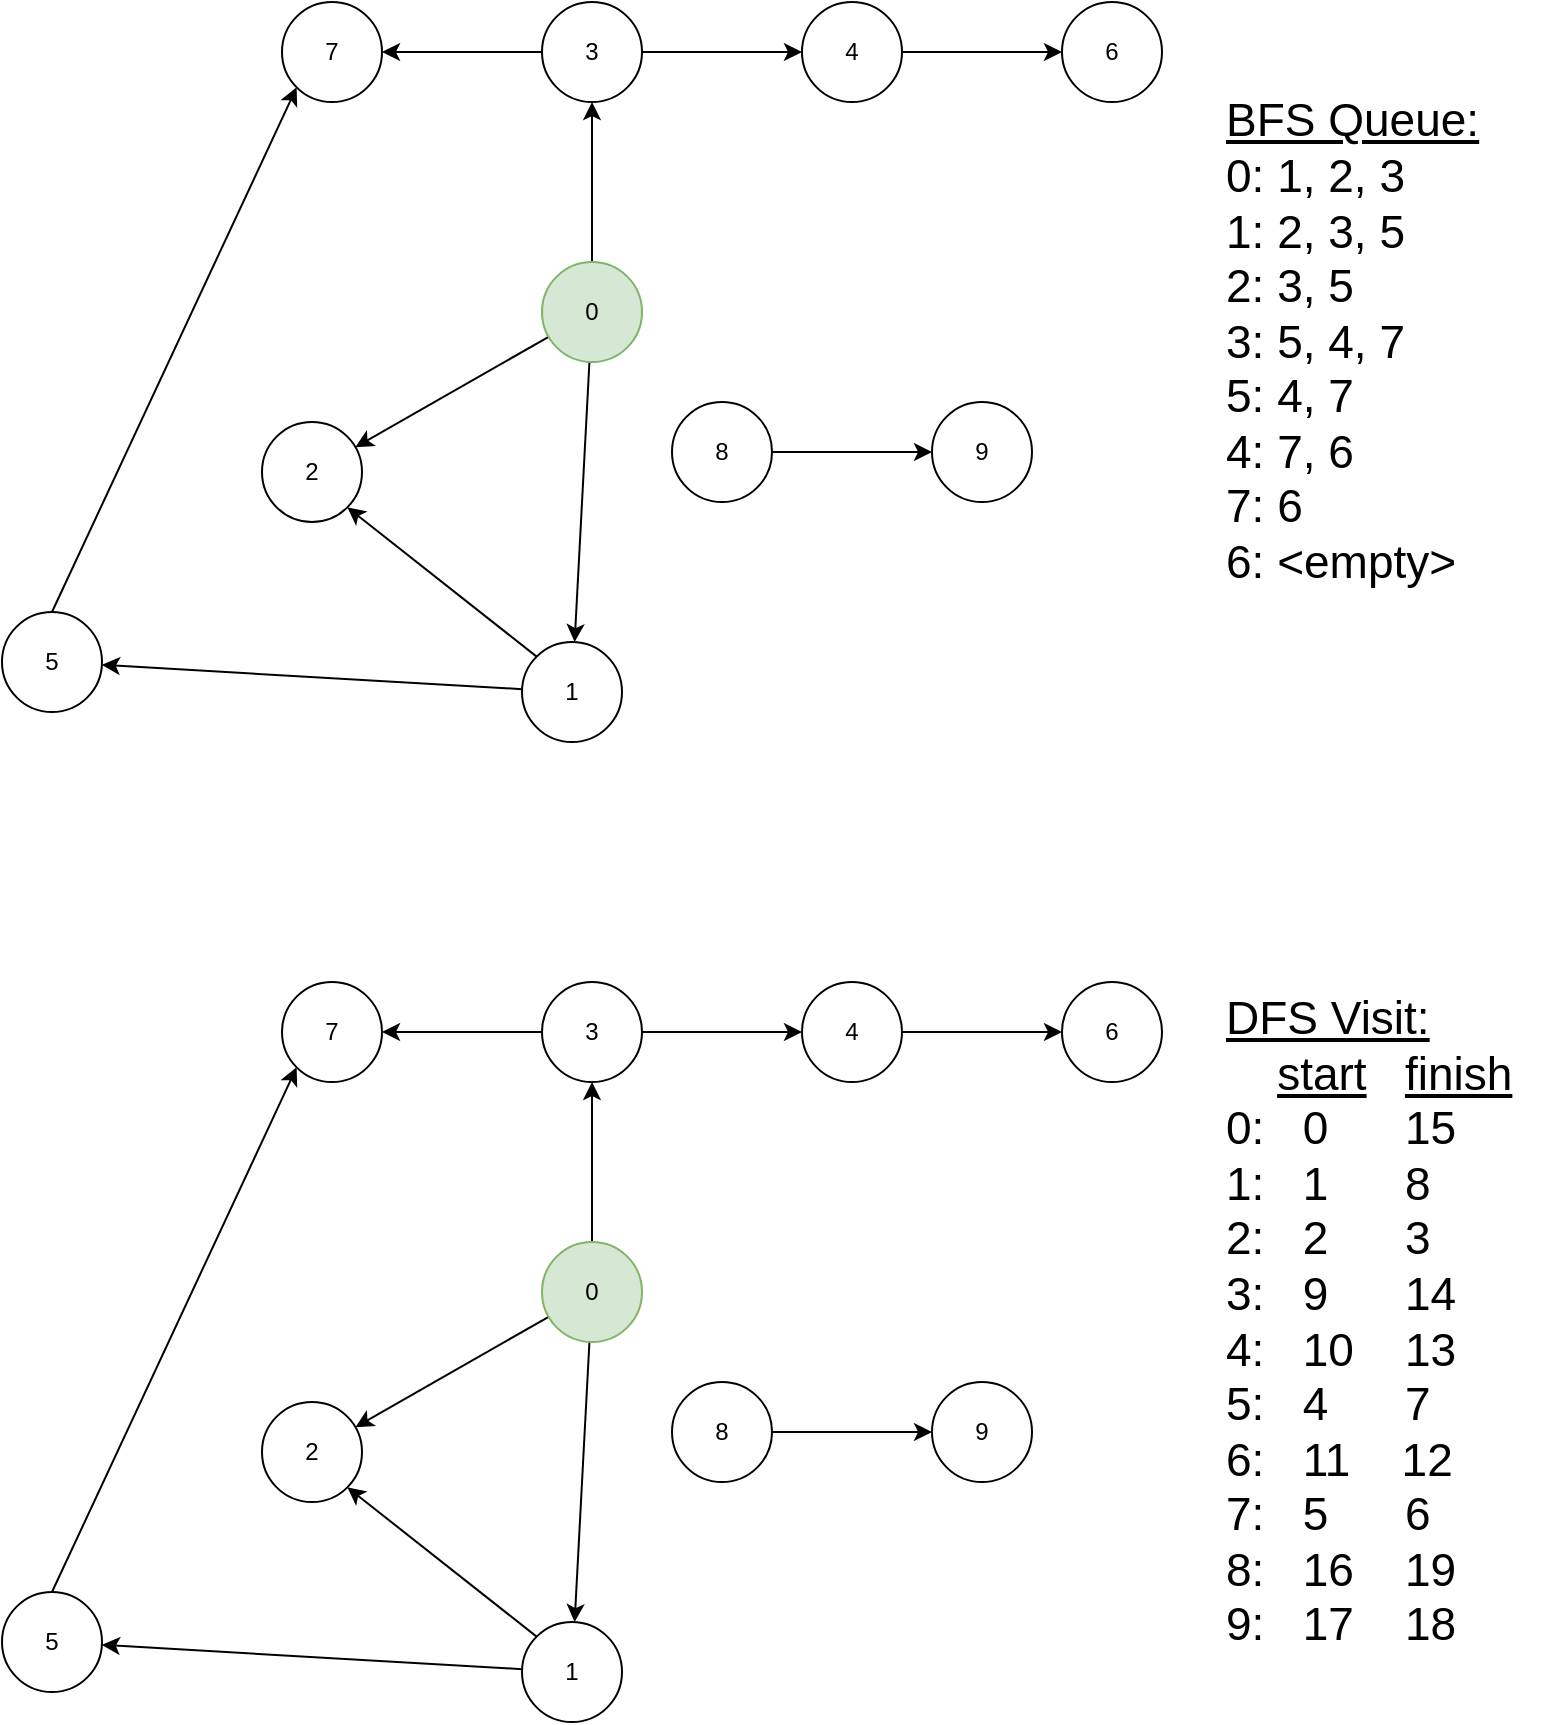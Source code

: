 <mxfile version="15.8.6" type="device"><diagram id="1mlEAxnNA9EbpvI_amhH" name="Page-1"><mxGraphModel dx="1666" dy="769" grid="1" gridSize="10" guides="1" tooltips="1" connect="1" arrows="1" fold="1" page="1" pageScale="1" pageWidth="850" pageHeight="1100" math="0" shadow="0"><root><mxCell id="0"/><mxCell id="1" parent="0"/><mxCell id="RRw02Ku1rMa1Azk66T4S-3" value="" style="rounded=0;orthogonalLoop=1;jettySize=auto;html=1;" edge="1" parent="1" source="RRw02Ku1rMa1Azk66T4S-1" target="RRw02Ku1rMa1Azk66T4S-2"><mxGeometry relative="1" as="geometry"/></mxCell><mxCell id="RRw02Ku1rMa1Azk66T4S-5" value="" style="rounded=0;orthogonalLoop=1;jettySize=auto;html=1;" edge="1" parent="1" source="RRw02Ku1rMa1Azk66T4S-1" target="RRw02Ku1rMa1Azk66T4S-4"><mxGeometry relative="1" as="geometry"/></mxCell><mxCell id="RRw02Ku1rMa1Azk66T4S-7" value="" style="edgeStyle=orthogonalEdgeStyle;rounded=0;orthogonalLoop=1;jettySize=auto;html=1;" edge="1" parent="1" source="RRw02Ku1rMa1Azk66T4S-1" target="RRw02Ku1rMa1Azk66T4S-6"><mxGeometry relative="1" as="geometry"/></mxCell><mxCell id="RRw02Ku1rMa1Azk66T4S-1" value="0" style="ellipse;whiteSpace=wrap;html=1;fillColor=#d5e8d4;strokeColor=#82b366;" vertex="1" parent="1"><mxGeometry x="300" y="360" width="50" height="50" as="geometry"/></mxCell><mxCell id="RRw02Ku1rMa1Azk66T4S-8" style="rounded=0;orthogonalLoop=1;jettySize=auto;html=1;exitX=0;exitY=0;exitDx=0;exitDy=0;entryX=1;entryY=1;entryDx=0;entryDy=0;" edge="1" parent="1" source="RRw02Ku1rMa1Azk66T4S-2" target="RRw02Ku1rMa1Azk66T4S-4"><mxGeometry relative="1" as="geometry"/></mxCell><mxCell id="RRw02Ku1rMa1Azk66T4S-10" value="" style="edgeStyle=none;rounded=0;orthogonalLoop=1;jettySize=auto;html=1;" edge="1" parent="1" source="RRw02Ku1rMa1Azk66T4S-2" target="RRw02Ku1rMa1Azk66T4S-9"><mxGeometry relative="1" as="geometry"/></mxCell><mxCell id="RRw02Ku1rMa1Azk66T4S-2" value="1" style="ellipse;whiteSpace=wrap;html=1;" vertex="1" parent="1"><mxGeometry x="290" y="550" width="50" height="50" as="geometry"/></mxCell><mxCell id="RRw02Ku1rMa1Azk66T4S-4" value="2" style="ellipse;whiteSpace=wrap;html=1;" vertex="1" parent="1"><mxGeometry x="160" y="440" width="50" height="50" as="geometry"/></mxCell><mxCell id="RRw02Ku1rMa1Azk66T4S-12" value="" style="edgeStyle=none;rounded=0;orthogonalLoop=1;jettySize=auto;html=1;" edge="1" parent="1" source="RRw02Ku1rMa1Azk66T4S-6" target="RRw02Ku1rMa1Azk66T4S-11"><mxGeometry relative="1" as="geometry"/></mxCell><mxCell id="RRw02Ku1rMa1Azk66T4S-14" value="" style="edgeStyle=none;rounded=0;orthogonalLoop=1;jettySize=auto;html=1;" edge="1" parent="1" source="RRw02Ku1rMa1Azk66T4S-6" target="RRw02Ku1rMa1Azk66T4S-13"><mxGeometry relative="1" as="geometry"/></mxCell><mxCell id="RRw02Ku1rMa1Azk66T4S-6" value="3" style="ellipse;whiteSpace=wrap;html=1;" vertex="1" parent="1"><mxGeometry x="300" y="230" width="50" height="50" as="geometry"/></mxCell><mxCell id="RRw02Ku1rMa1Azk66T4S-17" style="edgeStyle=none;rounded=0;orthogonalLoop=1;jettySize=auto;html=1;exitX=0.5;exitY=0;exitDx=0;exitDy=0;entryX=0;entryY=1;entryDx=0;entryDy=0;" edge="1" parent="1" source="RRw02Ku1rMa1Azk66T4S-9" target="RRw02Ku1rMa1Azk66T4S-13"><mxGeometry relative="1" as="geometry"/></mxCell><mxCell id="RRw02Ku1rMa1Azk66T4S-9" value="5" style="ellipse;whiteSpace=wrap;html=1;" vertex="1" parent="1"><mxGeometry x="30" y="535" width="50" height="50" as="geometry"/></mxCell><mxCell id="RRw02Ku1rMa1Azk66T4S-16" value="" style="edgeStyle=none;rounded=0;orthogonalLoop=1;jettySize=auto;html=1;" edge="1" parent="1" source="RRw02Ku1rMa1Azk66T4S-11" target="RRw02Ku1rMa1Azk66T4S-15"><mxGeometry relative="1" as="geometry"/></mxCell><mxCell id="RRw02Ku1rMa1Azk66T4S-11" value="4" style="ellipse;whiteSpace=wrap;html=1;" vertex="1" parent="1"><mxGeometry x="430" y="230" width="50" height="50" as="geometry"/></mxCell><mxCell id="RRw02Ku1rMa1Azk66T4S-13" value="7" style="ellipse;whiteSpace=wrap;html=1;" vertex="1" parent="1"><mxGeometry x="170" y="230" width="50" height="50" as="geometry"/></mxCell><mxCell id="RRw02Ku1rMa1Azk66T4S-15" value="6" style="ellipse;whiteSpace=wrap;html=1;" vertex="1" parent="1"><mxGeometry x="560" y="230" width="50" height="50" as="geometry"/></mxCell><mxCell id="RRw02Ku1rMa1Azk66T4S-20" value="" style="edgeStyle=none;rounded=0;orthogonalLoop=1;jettySize=auto;html=1;" edge="1" parent="1" source="RRw02Ku1rMa1Azk66T4S-18" target="RRw02Ku1rMa1Azk66T4S-19"><mxGeometry relative="1" as="geometry"/></mxCell><mxCell id="RRw02Ku1rMa1Azk66T4S-18" value="8" style="ellipse;whiteSpace=wrap;html=1;" vertex="1" parent="1"><mxGeometry x="365" y="430" width="50" height="50" as="geometry"/></mxCell><mxCell id="RRw02Ku1rMa1Azk66T4S-19" value="9" style="ellipse;whiteSpace=wrap;html=1;" vertex="1" parent="1"><mxGeometry x="495" y="430" width="50" height="50" as="geometry"/></mxCell><mxCell id="RRw02Ku1rMa1Azk66T4S-21" value="&lt;span style=&quot;font-size: 23px&quot;&gt;&lt;u&gt;BFS Queue:&lt;/u&gt;&lt;br&gt;0: 1, 2, 3&lt;br&gt;1: 2, 3, 5&lt;br&gt;2: 3, 5&lt;br&gt;&lt;div&gt;&lt;span&gt;3: 5, 4, 7&lt;/span&gt;&lt;/div&gt;5: 4, 7&lt;br&gt;4: 7, 6&lt;br&gt;7: 6&lt;br&gt;6: &amp;lt;empty&amp;gt;&lt;br&gt;&lt;/span&gt;" style="text;html=1;align=left;verticalAlign=middle;resizable=0;points=[];autosize=1;strokeColor=none;fillColor=none;fontSize=23;" vertex="1" parent="1"><mxGeometry x="640" y="270" width="140" height="260" as="geometry"/></mxCell><mxCell id="RRw02Ku1rMa1Azk66T4S-22" value="" style="rounded=0;orthogonalLoop=1;jettySize=auto;html=1;" edge="1" parent="1" source="RRw02Ku1rMa1Azk66T4S-25" target="RRw02Ku1rMa1Azk66T4S-28"><mxGeometry relative="1" as="geometry"/></mxCell><mxCell id="RRw02Ku1rMa1Azk66T4S-23" value="" style="rounded=0;orthogonalLoop=1;jettySize=auto;html=1;" edge="1" parent="1" source="RRw02Ku1rMa1Azk66T4S-25" target="RRw02Ku1rMa1Azk66T4S-29"><mxGeometry relative="1" as="geometry"/></mxCell><mxCell id="RRw02Ku1rMa1Azk66T4S-24" value="" style="edgeStyle=orthogonalEdgeStyle;rounded=0;orthogonalLoop=1;jettySize=auto;html=1;" edge="1" parent="1" source="RRw02Ku1rMa1Azk66T4S-25" target="RRw02Ku1rMa1Azk66T4S-32"><mxGeometry relative="1" as="geometry"/></mxCell><mxCell id="RRw02Ku1rMa1Azk66T4S-25" value="0" style="ellipse;whiteSpace=wrap;html=1;fillColor=#d5e8d4;strokeColor=#82b366;" vertex="1" parent="1"><mxGeometry x="300" y="850" width="50" height="50" as="geometry"/></mxCell><mxCell id="RRw02Ku1rMa1Azk66T4S-26" style="rounded=0;orthogonalLoop=1;jettySize=auto;html=1;exitX=0;exitY=0;exitDx=0;exitDy=0;entryX=1;entryY=1;entryDx=0;entryDy=0;" edge="1" parent="1" source="RRw02Ku1rMa1Azk66T4S-28" target="RRw02Ku1rMa1Azk66T4S-29"><mxGeometry relative="1" as="geometry"/></mxCell><mxCell id="RRw02Ku1rMa1Azk66T4S-27" value="" style="edgeStyle=none;rounded=0;orthogonalLoop=1;jettySize=auto;html=1;" edge="1" parent="1" source="RRw02Ku1rMa1Azk66T4S-28" target="RRw02Ku1rMa1Azk66T4S-34"><mxGeometry relative="1" as="geometry"/></mxCell><mxCell id="RRw02Ku1rMa1Azk66T4S-28" value="1" style="ellipse;whiteSpace=wrap;html=1;" vertex="1" parent="1"><mxGeometry x="290" y="1040" width="50" height="50" as="geometry"/></mxCell><mxCell id="RRw02Ku1rMa1Azk66T4S-29" value="2" style="ellipse;whiteSpace=wrap;html=1;" vertex="1" parent="1"><mxGeometry x="160" y="930" width="50" height="50" as="geometry"/></mxCell><mxCell id="RRw02Ku1rMa1Azk66T4S-30" value="" style="edgeStyle=none;rounded=0;orthogonalLoop=1;jettySize=auto;html=1;" edge="1" parent="1" source="RRw02Ku1rMa1Azk66T4S-32" target="RRw02Ku1rMa1Azk66T4S-36"><mxGeometry relative="1" as="geometry"/></mxCell><mxCell id="RRw02Ku1rMa1Azk66T4S-31" value="" style="edgeStyle=none;rounded=0;orthogonalLoop=1;jettySize=auto;html=1;" edge="1" parent="1" source="RRw02Ku1rMa1Azk66T4S-32" target="RRw02Ku1rMa1Azk66T4S-37"><mxGeometry relative="1" as="geometry"/></mxCell><mxCell id="RRw02Ku1rMa1Azk66T4S-32" value="3" style="ellipse;whiteSpace=wrap;html=1;" vertex="1" parent="1"><mxGeometry x="300" y="720" width="50" height="50" as="geometry"/></mxCell><mxCell id="RRw02Ku1rMa1Azk66T4S-33" style="edgeStyle=none;rounded=0;orthogonalLoop=1;jettySize=auto;html=1;exitX=0.5;exitY=0;exitDx=0;exitDy=0;entryX=0;entryY=1;entryDx=0;entryDy=0;" edge="1" parent="1" source="RRw02Ku1rMa1Azk66T4S-34" target="RRw02Ku1rMa1Azk66T4S-37"><mxGeometry relative="1" as="geometry"/></mxCell><mxCell id="RRw02Ku1rMa1Azk66T4S-34" value="5" style="ellipse;whiteSpace=wrap;html=1;" vertex="1" parent="1"><mxGeometry x="30" y="1025" width="50" height="50" as="geometry"/></mxCell><mxCell id="RRw02Ku1rMa1Azk66T4S-35" value="" style="edgeStyle=none;rounded=0;orthogonalLoop=1;jettySize=auto;html=1;" edge="1" parent="1" source="RRw02Ku1rMa1Azk66T4S-36" target="RRw02Ku1rMa1Azk66T4S-38"><mxGeometry relative="1" as="geometry"/></mxCell><mxCell id="RRw02Ku1rMa1Azk66T4S-36" value="4" style="ellipse;whiteSpace=wrap;html=1;" vertex="1" parent="1"><mxGeometry x="430" y="720" width="50" height="50" as="geometry"/></mxCell><mxCell id="RRw02Ku1rMa1Azk66T4S-37" value="7" style="ellipse;whiteSpace=wrap;html=1;" vertex="1" parent="1"><mxGeometry x="170" y="720" width="50" height="50" as="geometry"/></mxCell><mxCell id="RRw02Ku1rMa1Azk66T4S-38" value="6" style="ellipse;whiteSpace=wrap;html=1;" vertex="1" parent="1"><mxGeometry x="560" y="720" width="50" height="50" as="geometry"/></mxCell><mxCell id="RRw02Ku1rMa1Azk66T4S-39" value="" style="edgeStyle=none;rounded=0;orthogonalLoop=1;jettySize=auto;html=1;" edge="1" parent="1" source="RRw02Ku1rMa1Azk66T4S-40" target="RRw02Ku1rMa1Azk66T4S-41"><mxGeometry relative="1" as="geometry"/></mxCell><mxCell id="RRw02Ku1rMa1Azk66T4S-40" value="8" style="ellipse;whiteSpace=wrap;html=1;" vertex="1" parent="1"><mxGeometry x="365" y="920" width="50" height="50" as="geometry"/></mxCell><mxCell id="RRw02Ku1rMa1Azk66T4S-41" value="9" style="ellipse;whiteSpace=wrap;html=1;" vertex="1" parent="1"><mxGeometry x="495" y="920" width="50" height="50" as="geometry"/></mxCell><mxCell id="RRw02Ku1rMa1Azk66T4S-42" value="&lt;span style=&quot;font-size: 23px&quot;&gt;&lt;u&gt;DFS Visit:&lt;/u&gt;&lt;br&gt;&amp;nbsp; &amp;nbsp; &lt;u&gt;start&lt;/u&gt;&amp;nbsp; &amp;nbsp;&lt;u&gt;finish&lt;/u&gt;&lt;br&gt;0:&amp;nbsp; &amp;nbsp;0&amp;nbsp; &amp;nbsp; &amp;nbsp; 15&lt;br&gt;1:&amp;nbsp; &amp;nbsp;1&amp;nbsp; &amp;nbsp; &amp;nbsp; 8&lt;br&gt;2:&amp;nbsp; &amp;nbsp;2&amp;nbsp; &amp;nbsp; &amp;nbsp; 3&lt;br&gt;&lt;div&gt;&lt;span&gt;3:&amp;nbsp; &amp;nbsp;9&amp;nbsp; &amp;nbsp; &amp;nbsp; 14&lt;/span&gt;&lt;/div&gt;4:&amp;nbsp; &amp;nbsp;10&amp;nbsp; &amp;nbsp; 13&lt;br&gt;5:&amp;nbsp; &amp;nbsp;4&amp;nbsp; &amp;nbsp; &amp;nbsp; 7&lt;br&gt;6:&amp;nbsp; &amp;nbsp;11&amp;nbsp; &amp;nbsp; 12&lt;br&gt;7:&amp;nbsp; &amp;nbsp;5&amp;nbsp; &amp;nbsp; &amp;nbsp; 6&lt;br&gt;8:&amp;nbsp; &amp;nbsp;16&amp;nbsp; &amp;nbsp; 19&lt;br&gt;9:&amp;nbsp; &amp;nbsp;17&amp;nbsp; &amp;nbsp; 18&lt;br&gt;&lt;/span&gt;" style="text;html=1;align=left;verticalAlign=middle;resizable=0;points=[];autosize=1;strokeColor=none;fillColor=none;fontSize=23;" vertex="1" parent="1"><mxGeometry x="640" y="720" width="160" height="340" as="geometry"/></mxCell></root></mxGraphModel></diagram></mxfile>
